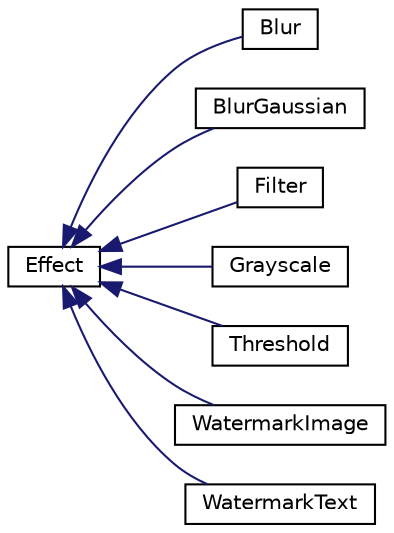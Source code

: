 digraph "Graphical Class Hierarchy"
{
 // LATEX_PDF_SIZE
  edge [fontname="Helvetica",fontsize="10",labelfontname="Helvetica",labelfontsize="10"];
  node [fontname="Helvetica",fontsize="10",shape=record];
  rankdir="LR";
  Node0 [label="Effect",height=0.2,width=0.4,color="black", fillcolor="white", style="filled",URL="$classEffect.html",tooltip=" "];
  Node0 -> Node1 [dir="back",color="midnightblue",fontsize="10",style="solid",fontname="Helvetica"];
  Node1 [label="Blur",height=0.2,width=0.4,color="black", fillcolor="white", style="filled",URL="$classBlur.html",tooltip="Class that wraps around filter to apply a specific filter kernel that produces a Blur on a frame."];
  Node0 -> Node2 [dir="back",color="midnightblue",fontsize="10",style="solid",fontname="Helvetica"];
  Node2 [label="BlurGaussian",height=0.2,width=0.4,color="black", fillcolor="white", style="filled",URL="$classBlurGaussian.html",tooltip="Class that wraps around filter to apply a specific filter kernel that produces a Gaussian Blur on a f..."];
  Node0 -> Node3 [dir="back",color="midnightblue",fontsize="10",style="solid",fontname="Helvetica"];
  Node3 [label="Filter",height=0.2,width=0.4,color="black", fillcolor="white", style="filled",URL="$classFilter.html",tooltip="Generic filter class that applies given filter kernel as a convolution to input matrix."];
  Node0 -> Node4 [dir="back",color="midnightblue",fontsize="10",style="solid",fontname="Helvetica"];
  Node4 [label="Grayscale",height=0.2,width=0.4,color="black", fillcolor="white", style="filled",URL="$classGrayscale.html",tooltip=" "];
  Node0 -> Node5 [dir="back",color="midnightblue",fontsize="10",style="solid",fontname="Helvetica"];
  Node5 [label="Threshold",height=0.2,width=0.4,color="black", fillcolor="white", style="filled",URL="$classThreshold.html",tooltip=" "];
  Node0 -> Node6 [dir="back",color="midnightblue",fontsize="10",style="solid",fontname="Helvetica"];
  Node6 [label="WatermarkImage",height=0.2,width=0.4,color="black", fillcolor="white", style="filled",URL="$classWatermarkImage.html",tooltip=" "];
  Node0 -> Node7 [dir="back",color="midnightblue",fontsize="10",style="solid",fontname="Helvetica"];
  Node7 [label="WatermarkText",height=0.2,width=0.4,color="black", fillcolor="white", style="filled",URL="$classWatermarkText.html",tooltip=" "];
}
